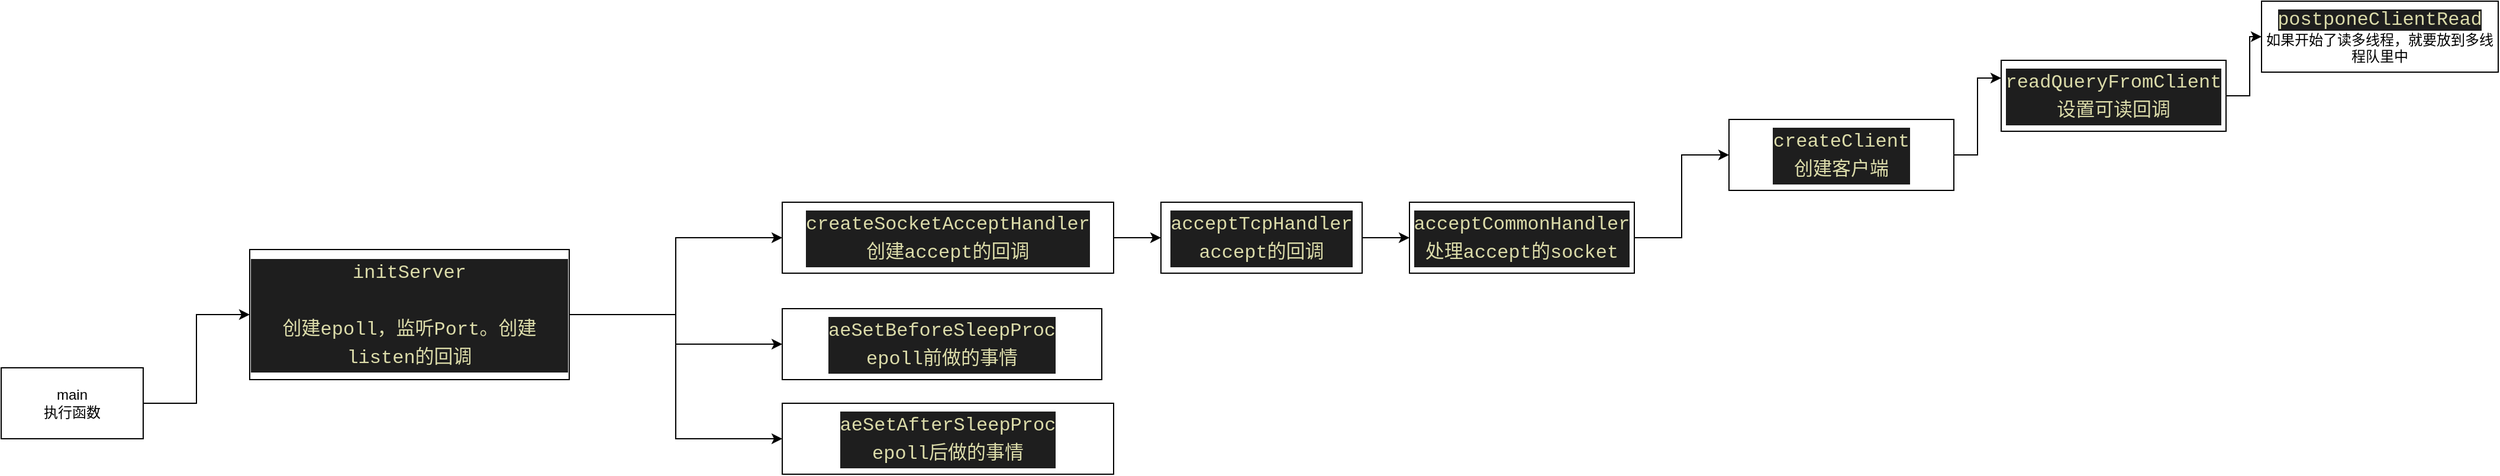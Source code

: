 <mxfile version="17.4.5" type="github">
  <diagram id="1JDVYsquey9XnN15ssZm" name="Page-1">
    <mxGraphModel dx="1426" dy="1933" grid="1" gridSize="10" guides="1" tooltips="1" connect="1" arrows="1" fold="1" page="1" pageScale="1" pageWidth="827" pageHeight="1169" math="0" shadow="0">
      <root>
        <mxCell id="0" />
        <mxCell id="1" parent="0" />
        <mxCell id="VtqtTlVIz1zTJZTsndwx-3" style="edgeStyle=orthogonalEdgeStyle;rounded=0;orthogonalLoop=1;jettySize=auto;html=1;exitX=1;exitY=0.5;exitDx=0;exitDy=0;entryX=0;entryY=0.5;entryDx=0;entryDy=0;" edge="1" parent="1" source="VtqtTlVIz1zTJZTsndwx-1" target="VtqtTlVIz1zTJZTsndwx-2">
          <mxGeometry relative="1" as="geometry" />
        </mxCell>
        <mxCell id="VtqtTlVIz1zTJZTsndwx-1" value="main&lt;br&gt;执行函数" style="rounded=0;whiteSpace=wrap;html=1;" vertex="1" parent="1">
          <mxGeometry x="120" y="210" width="120" height="60" as="geometry" />
        </mxCell>
        <mxCell id="VtqtTlVIz1zTJZTsndwx-5" style="edgeStyle=orthogonalEdgeStyle;rounded=0;orthogonalLoop=1;jettySize=auto;html=1;exitX=1;exitY=0.5;exitDx=0;exitDy=0;" edge="1" parent="1" source="VtqtTlVIz1zTJZTsndwx-2" target="VtqtTlVIz1zTJZTsndwx-4">
          <mxGeometry relative="1" as="geometry" />
        </mxCell>
        <mxCell id="VtqtTlVIz1zTJZTsndwx-8" style="edgeStyle=orthogonalEdgeStyle;rounded=0;orthogonalLoop=1;jettySize=auto;html=1;exitX=1;exitY=0.5;exitDx=0;exitDy=0;entryX=0;entryY=0.5;entryDx=0;entryDy=0;" edge="1" parent="1" source="VtqtTlVIz1zTJZTsndwx-2" target="VtqtTlVIz1zTJZTsndwx-6">
          <mxGeometry relative="1" as="geometry" />
        </mxCell>
        <mxCell id="VtqtTlVIz1zTJZTsndwx-9" style="edgeStyle=orthogonalEdgeStyle;rounded=0;orthogonalLoop=1;jettySize=auto;html=1;exitX=1;exitY=0.5;exitDx=0;exitDy=0;entryX=0;entryY=0.5;entryDx=0;entryDy=0;" edge="1" parent="1" source="VtqtTlVIz1zTJZTsndwx-2" target="VtqtTlVIz1zTJZTsndwx-7">
          <mxGeometry relative="1" as="geometry" />
        </mxCell>
        <mxCell id="VtqtTlVIz1zTJZTsndwx-2" value="&lt;div style=&quot;color: rgb(212 , 212 , 212) ; background-color: rgb(30 , 30 , 30) ; font-family: &amp;#34;menlo&amp;#34; , &amp;#34;monaco&amp;#34; , &amp;#34;courier new&amp;#34; , monospace ; font-size: 16px ; line-height: 24px&quot;&gt;&lt;span style=&quot;color: #dcdcaa&quot;&gt;initServer&lt;/span&gt;&lt;/div&gt;&lt;div style=&quot;color: rgb(212 , 212 , 212) ; background-color: rgb(30 , 30 , 30) ; font-family: &amp;#34;menlo&amp;#34; , &amp;#34;monaco&amp;#34; , &amp;#34;courier new&amp;#34; , monospace ; font-size: 16px ; line-height: 24px&quot;&gt;&lt;span style=&quot;color: #dcdcaa&quot;&gt;&lt;br&gt;&lt;/span&gt;&lt;/div&gt;&lt;div style=&quot;color: rgb(212 , 212 , 212) ; background-color: rgb(30 , 30 , 30) ; font-family: &amp;#34;menlo&amp;#34; , &amp;#34;monaco&amp;#34; , &amp;#34;courier new&amp;#34; , monospace ; font-size: 16px ; line-height: 24px&quot;&gt;&lt;span style=&quot;color: #dcdcaa&quot;&gt;创建epoll，监听Port。创建listen的回调&lt;/span&gt;&lt;/div&gt;" style="rounded=0;whiteSpace=wrap;html=1;" vertex="1" parent="1">
          <mxGeometry x="330" y="110" width="270" height="110" as="geometry" />
        </mxCell>
        <mxCell id="VtqtTlVIz1zTJZTsndwx-11" style="edgeStyle=orthogonalEdgeStyle;rounded=0;orthogonalLoop=1;jettySize=auto;html=1;exitX=1;exitY=0.5;exitDx=0;exitDy=0;entryX=0;entryY=0.5;entryDx=0;entryDy=0;" edge="1" parent="1" source="VtqtTlVIz1zTJZTsndwx-4" target="VtqtTlVIz1zTJZTsndwx-10">
          <mxGeometry relative="1" as="geometry" />
        </mxCell>
        <mxCell id="VtqtTlVIz1zTJZTsndwx-4" value="&lt;div style=&quot;color: rgb(212 , 212 , 212) ; background-color: rgb(30 , 30 , 30) ; font-family: &amp;#34;menlo&amp;#34; , &amp;#34;monaco&amp;#34; , &amp;#34;courier new&amp;#34; , monospace ; font-size: 16px ; line-height: 24px&quot;&gt;&lt;span style=&quot;color: #dcdcaa&quot;&gt;createSocketAcceptHandler&lt;/span&gt;&lt;/div&gt;&lt;div style=&quot;color: rgb(212 , 212 , 212) ; background-color: rgb(30 , 30 , 30) ; font-family: &amp;#34;menlo&amp;#34; , &amp;#34;monaco&amp;#34; , &amp;#34;courier new&amp;#34; , monospace ; font-size: 16px ; line-height: 24px&quot;&gt;&lt;span style=&quot;color: #dcdcaa&quot;&gt;创建accept的回调&lt;/span&gt;&lt;/div&gt;" style="rounded=0;whiteSpace=wrap;html=1;" vertex="1" parent="1">
          <mxGeometry x="780" y="70" width="280" height="60" as="geometry" />
        </mxCell>
        <mxCell id="VtqtTlVIz1zTJZTsndwx-6" value="&lt;div style=&quot;color: rgb(212 , 212 , 212) ; background-color: rgb(30 , 30 , 30) ; font-family: &amp;#34;menlo&amp;#34; , &amp;#34;monaco&amp;#34; , &amp;#34;courier new&amp;#34; , monospace ; font-size: 16px ; line-height: 24px&quot;&gt;&lt;span style=&quot;color: #dcdcaa&quot;&gt;aeSetBeforeSleepProc&lt;/span&gt;&lt;/div&gt;&lt;div style=&quot;color: rgb(212 , 212 , 212) ; background-color: rgb(30 , 30 , 30) ; font-family: &amp;#34;menlo&amp;#34; , &amp;#34;monaco&amp;#34; , &amp;#34;courier new&amp;#34; , monospace ; font-size: 16px ; line-height: 24px&quot;&gt;&lt;span style=&quot;color: #dcdcaa&quot;&gt;epoll前做的事情&lt;/span&gt;&lt;/div&gt;" style="rounded=0;whiteSpace=wrap;html=1;" vertex="1" parent="1">
          <mxGeometry x="780" y="160" width="270" height="60" as="geometry" />
        </mxCell>
        <mxCell id="VtqtTlVIz1zTJZTsndwx-7" value="&lt;div style=&quot;color: rgb(212 , 212 , 212) ; background-color: rgb(30 , 30 , 30) ; font-family: &amp;#34;menlo&amp;#34; , &amp;#34;monaco&amp;#34; , &amp;#34;courier new&amp;#34; , monospace ; font-size: 16px ; line-height: 24px&quot;&gt;&lt;span style=&quot;color: #dcdcaa&quot;&gt;aeSetAfterSleepProc&lt;/span&gt;&lt;/div&gt;&lt;div style=&quot;color: rgb(212 , 212 , 212) ; background-color: rgb(30 , 30 , 30) ; font-family: &amp;#34;menlo&amp;#34; , &amp;#34;monaco&amp;#34; , &amp;#34;courier new&amp;#34; , monospace ; font-size: 16px ; line-height: 24px&quot;&gt;&lt;span style=&quot;color: #dcdcaa&quot;&gt;epoll后做的事情&lt;/span&gt;&lt;/div&gt;" style="rounded=0;whiteSpace=wrap;html=1;" vertex="1" parent="1">
          <mxGeometry x="780" y="240" width="280" height="60" as="geometry" />
        </mxCell>
        <mxCell id="VtqtTlVIz1zTJZTsndwx-13" style="edgeStyle=orthogonalEdgeStyle;rounded=0;orthogonalLoop=1;jettySize=auto;html=1;exitX=1;exitY=0.5;exitDx=0;exitDy=0;entryX=0;entryY=0.5;entryDx=0;entryDy=0;" edge="1" parent="1" source="VtqtTlVIz1zTJZTsndwx-10" target="VtqtTlVIz1zTJZTsndwx-12">
          <mxGeometry relative="1" as="geometry" />
        </mxCell>
        <mxCell id="VtqtTlVIz1zTJZTsndwx-10" value="&lt;div style=&quot;color: rgb(212 , 212 , 212) ; background-color: rgb(30 , 30 , 30) ; font-family: &amp;#34;menlo&amp;#34; , &amp;#34;monaco&amp;#34; , &amp;#34;courier new&amp;#34; , monospace ; font-size: 16px ; line-height: 24px&quot;&gt;&lt;span style=&quot;color: #dcdcaa&quot;&gt;acceptTcpHandler&lt;/span&gt;&lt;/div&gt;&lt;div style=&quot;color: rgb(212 , 212 , 212) ; background-color: rgb(30 , 30 , 30) ; font-family: &amp;#34;menlo&amp;#34; , &amp;#34;monaco&amp;#34; , &amp;#34;courier new&amp;#34; , monospace ; font-size: 16px ; line-height: 24px&quot;&gt;&lt;span style=&quot;color: #dcdcaa&quot;&gt;accept的回调&lt;/span&gt;&lt;/div&gt;" style="rounded=0;whiteSpace=wrap;html=1;" vertex="1" parent="1">
          <mxGeometry x="1100" y="70" width="170" height="60" as="geometry" />
        </mxCell>
        <mxCell id="VtqtTlVIz1zTJZTsndwx-15" style="edgeStyle=orthogonalEdgeStyle;rounded=0;orthogonalLoop=1;jettySize=auto;html=1;exitX=1;exitY=0.5;exitDx=0;exitDy=0;entryX=0;entryY=0.5;entryDx=0;entryDy=0;" edge="1" parent="1" source="VtqtTlVIz1zTJZTsndwx-12" target="VtqtTlVIz1zTJZTsndwx-14">
          <mxGeometry relative="1" as="geometry" />
        </mxCell>
        <mxCell id="VtqtTlVIz1zTJZTsndwx-12" value="&lt;div style=&quot;color: rgb(212 , 212 , 212) ; background-color: rgb(30 , 30 , 30) ; font-family: &amp;#34;menlo&amp;#34; , &amp;#34;monaco&amp;#34; , &amp;#34;courier new&amp;#34; , monospace ; font-size: 16px ; line-height: 24px&quot;&gt;&lt;span style=&quot;color: rgb(220 , 220 , 170) ; font-family: &amp;#34;menlo&amp;#34; , &amp;#34;monaco&amp;#34; , &amp;#34;courier new&amp;#34; , monospace&quot;&gt;acceptCommonHandler&lt;/span&gt;&lt;/div&gt;&lt;div style=&quot;color: rgb(212 , 212 , 212) ; background-color: rgb(30 , 30 , 30) ; font-family: &amp;#34;menlo&amp;#34; , &amp;#34;monaco&amp;#34; , &amp;#34;courier new&amp;#34; , monospace ; font-size: 16px ; line-height: 24px&quot;&gt;&lt;span style=&quot;color: rgb(220 , 220 , 170) ; font-family: &amp;#34;menlo&amp;#34; , &amp;#34;monaco&amp;#34; , &amp;#34;courier new&amp;#34; , monospace&quot;&gt;处理accept的socket&lt;/span&gt;&lt;/div&gt;" style="rounded=0;whiteSpace=wrap;html=1;" vertex="1" parent="1">
          <mxGeometry x="1310" y="70" width="190" height="60" as="geometry" />
        </mxCell>
        <mxCell id="VtqtTlVIz1zTJZTsndwx-17" style="edgeStyle=orthogonalEdgeStyle;rounded=0;orthogonalLoop=1;jettySize=auto;html=1;exitX=1;exitY=0.5;exitDx=0;exitDy=0;entryX=0;entryY=0.25;entryDx=0;entryDy=0;" edge="1" parent="1" source="VtqtTlVIz1zTJZTsndwx-14" target="VtqtTlVIz1zTJZTsndwx-16">
          <mxGeometry relative="1" as="geometry" />
        </mxCell>
        <mxCell id="VtqtTlVIz1zTJZTsndwx-14" value="&lt;div style=&quot;color: rgb(212 , 212 , 212) ; background-color: rgb(30 , 30 , 30) ; font-family: &amp;#34;menlo&amp;#34; , &amp;#34;monaco&amp;#34; , &amp;#34;courier new&amp;#34; , monospace ; font-size: 16px ; line-height: 24px&quot;&gt;&lt;span style=&quot;color: rgb(220 , 220 , 170) ; font-family: &amp;#34;menlo&amp;#34; , &amp;#34;monaco&amp;#34; , &amp;#34;courier new&amp;#34; , monospace&quot;&gt;createClient&lt;/span&gt;&lt;/div&gt;&lt;div style=&quot;background-color: rgb(30 , 30 , 30) ; font-family: &amp;#34;menlo&amp;#34; , &amp;#34;monaco&amp;#34; , &amp;#34;courier new&amp;#34; , monospace ; font-size: 16px ; line-height: 24px&quot;&gt;&lt;font color=&quot;#dcdcaa&quot;&gt;创建客户端&lt;/font&gt;&lt;/div&gt;" style="rounded=0;whiteSpace=wrap;html=1;" vertex="1" parent="1">
          <mxGeometry x="1580" width="190" height="60" as="geometry" />
        </mxCell>
        <mxCell id="VtqtTlVIz1zTJZTsndwx-19" style="edgeStyle=orthogonalEdgeStyle;rounded=0;orthogonalLoop=1;jettySize=auto;html=1;exitX=1;exitY=0.5;exitDx=0;exitDy=0;entryX=0;entryY=0.5;entryDx=0;entryDy=0;" edge="1" parent="1" source="VtqtTlVIz1zTJZTsndwx-16" target="VtqtTlVIz1zTJZTsndwx-18">
          <mxGeometry relative="1" as="geometry" />
        </mxCell>
        <mxCell id="VtqtTlVIz1zTJZTsndwx-16" value="&lt;div style=&quot;color: rgb(212 , 212 , 212) ; background-color: rgb(30 , 30 , 30) ; font-family: &amp;#34;menlo&amp;#34; , &amp;#34;monaco&amp;#34; , &amp;#34;courier new&amp;#34; , monospace ; font-size: 16px ; line-height: 24px&quot;&gt;&lt;div style=&quot;font-family: &amp;#34;menlo&amp;#34; , &amp;#34;monaco&amp;#34; , &amp;#34;courier new&amp;#34; , monospace ; line-height: 24px&quot;&gt;&lt;span style=&quot;color: #dcdcaa&quot;&gt;readQueryFromClient&lt;/span&gt;&lt;/div&gt;&lt;/div&gt;&lt;div style=&quot;background-color: rgb(30 , 30 , 30) ; font-family: &amp;#34;menlo&amp;#34; , &amp;#34;monaco&amp;#34; , &amp;#34;courier new&amp;#34; , monospace ; font-size: 16px ; line-height: 24px&quot;&gt;&lt;font color=&quot;#dcdcaa&quot;&gt;设置可读回调&lt;/font&gt;&lt;/div&gt;" style="rounded=0;whiteSpace=wrap;html=1;" vertex="1" parent="1">
          <mxGeometry x="1810" y="-50" width="190" height="60" as="geometry" />
        </mxCell>
        <mxCell id="VtqtTlVIz1zTJZTsndwx-18" value="&lt;span style=&quot;color: rgb(220 , 220 , 170) ; background-color: rgb(30 , 30 , 30) ; font-family: &amp;#34;menlo&amp;#34; , &amp;#34;monaco&amp;#34; , &amp;#34;courier new&amp;#34; , monospace ; font-size: 16px&quot;&gt;postponeClientRead&lt;br&gt;&lt;/span&gt;如果开始了读多线程，就要放到多线程队里中" style="rounded=0;whiteSpace=wrap;html=1;" vertex="1" parent="1">
          <mxGeometry x="2030" y="-100" width="200" height="60" as="geometry" />
        </mxCell>
      </root>
    </mxGraphModel>
  </diagram>
</mxfile>
